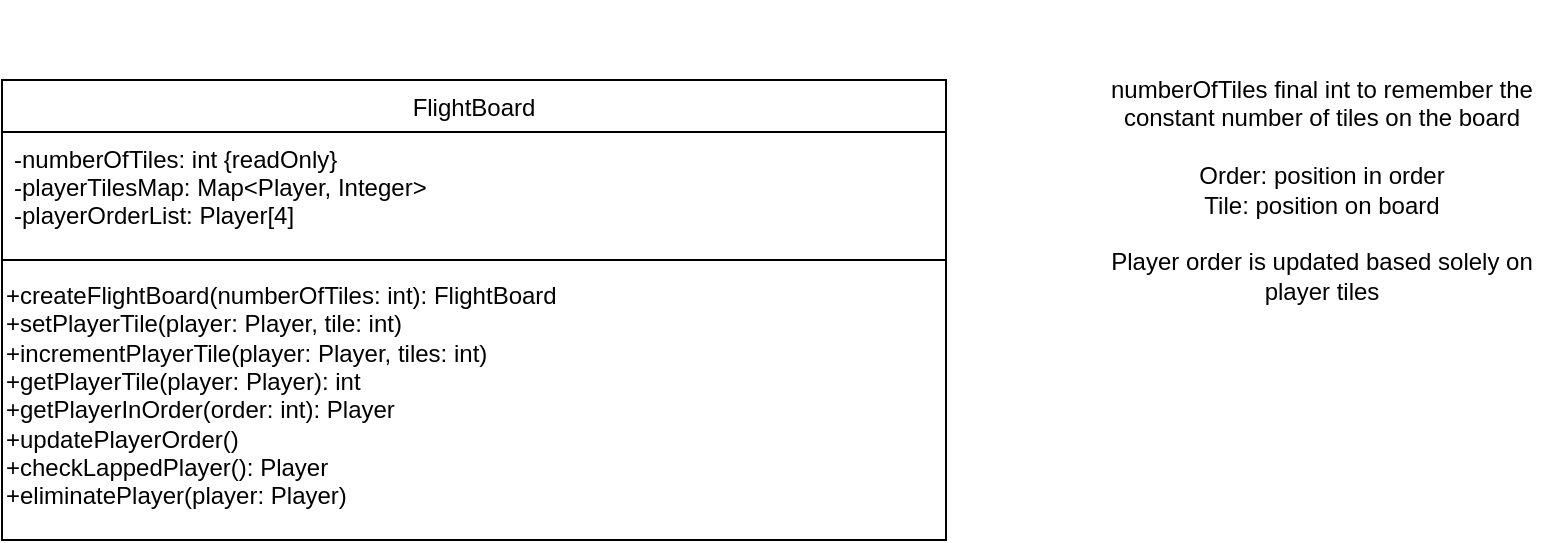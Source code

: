 <mxfile version="26.1.0">
  <diagram id="C5RBs43oDa-KdzZeNtuy" name="Page-1">
    <mxGraphModel dx="1805" dy="596" grid="1" gridSize="10" guides="1" tooltips="1" connect="1" arrows="1" fold="1" page="1" pageScale="1" pageWidth="827" pageHeight="1169" math="0" shadow="0">
      <root>
        <mxCell id="WIyWlLk6GJQsqaUBKTNV-0" />
        <mxCell id="WIyWlLk6GJQsqaUBKTNV-1" parent="WIyWlLk6GJQsqaUBKTNV-0" />
        <mxCell id="zkfFHV4jXpPFQw0GAbJ--17" value="FlightBoard" style="swimlane;fontStyle=0;align=center;verticalAlign=top;childLayout=stackLayout;horizontal=1;startSize=26;horizontalStack=0;resizeParent=1;resizeLast=0;collapsible=1;marginBottom=0;rounded=0;shadow=0;strokeWidth=1;" parent="WIyWlLk6GJQsqaUBKTNV-1" vertex="1">
          <mxGeometry x="-200" y="180" width="472" height="230" as="geometry">
            <mxRectangle x="-2" y="180" width="160" height="26" as="alternateBounds" />
          </mxGeometry>
        </mxCell>
        <mxCell id="zkfFHV4jXpPFQw0GAbJ--19" value="-numberOfTiles: int {readOnly}&#xa;-playerTilesMap: Map&lt;Player, Integer&gt;&#xa;-playerOrderList: Player[4]" style="text;align=left;verticalAlign=top;spacingLeft=4;spacingRight=4;overflow=hidden;rotatable=0;points=[[0,0.5],[1,0.5]];portConstraint=eastwest;rounded=0;shadow=0;html=0;" parent="zkfFHV4jXpPFQw0GAbJ--17" vertex="1">
          <mxGeometry y="26" width="472" height="54" as="geometry" />
        </mxCell>
        <mxCell id="zkfFHV4jXpPFQw0GAbJ--23" value="" style="line;html=1;strokeWidth=1;align=left;verticalAlign=middle;spacingTop=-1;spacingLeft=3;spacingRight=3;rotatable=0;labelPosition=right;points=[];portConstraint=eastwest;" parent="zkfFHV4jXpPFQw0GAbJ--17" vertex="1">
          <mxGeometry y="80" width="472" height="20" as="geometry" />
        </mxCell>
        <mxCell id="pxoufbot8qxQPVuUizvH-9" value="+createFlightBoard(numberOfTiles: int): FlightBoard&lt;div&gt;+setPlayerTile(player: Player, tile: int)&lt;/div&gt;&lt;div&gt;+incrementPlayerTile(player: Player, tiles: int)&lt;/div&gt;&lt;div&gt;+getPlayerTile(player: Player): int&lt;br&gt;&lt;div&gt;&lt;div&gt;+getPlayerInOrder(order: int): Player&lt;/div&gt;&lt;div&gt;+updatePlayerOrder()&lt;/div&gt;&lt;div&gt;+checkLappedPlayer(): Player&lt;/div&gt;&lt;/div&gt;&lt;div&gt;+eliminatePlayer(player: Player)&lt;/div&gt;&lt;div&gt;&lt;br&gt;&lt;/div&gt;&lt;/div&gt;" style="text;html=1;align=left;verticalAlign=middle;whiteSpace=wrap;rounded=0;" vertex="1" parent="zkfFHV4jXpPFQw0GAbJ--17">
          <mxGeometry y="100" width="472" height="130" as="geometry" />
        </mxCell>
        <mxCell id="pxoufbot8qxQPVuUizvH-7" value="numberOfTiles final int to remember the constant number of tiles on the board&lt;div&gt;&lt;br&gt;&lt;/div&gt;&lt;div&gt;Order: position in order&lt;/div&gt;&lt;div&gt;Tile: position on board&lt;/div&gt;&lt;div&gt;&lt;br&gt;&lt;/div&gt;&lt;div&gt;Player order is updated based solely on player tiles&lt;/div&gt;" style="text;html=1;align=center;verticalAlign=middle;whiteSpace=wrap;rounded=0;" vertex="1" parent="WIyWlLk6GJQsqaUBKTNV-1">
          <mxGeometry x="340" y="140" width="240" height="190" as="geometry" />
        </mxCell>
      </root>
    </mxGraphModel>
  </diagram>
</mxfile>
